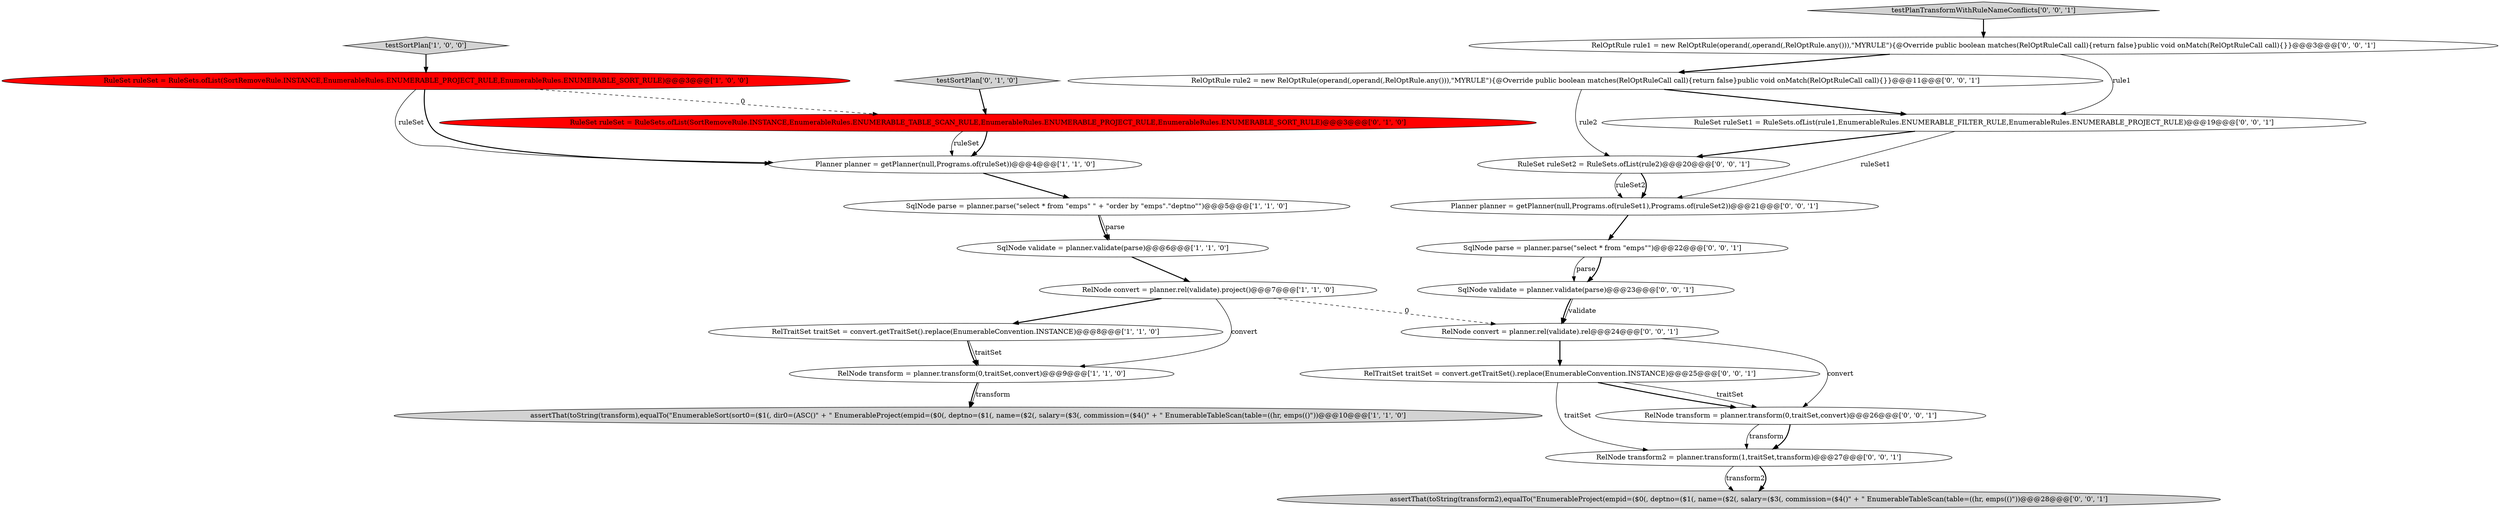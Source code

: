 digraph {
1 [style = filled, label = "RelNode transform = planner.transform(0,traitSet,convert)@@@9@@@['1', '1', '0']", fillcolor = white, shape = ellipse image = "AAA0AAABBB1BBB"];
14 [style = filled, label = "RelTraitSet traitSet = convert.getTraitSet().replace(EnumerableConvention.INSTANCE)@@@25@@@['0', '0', '1']", fillcolor = white, shape = ellipse image = "AAA0AAABBB3BBB"];
16 [style = filled, label = "SqlNode parse = planner.parse(\"select * from \"emps\"\")@@@22@@@['0', '0', '1']", fillcolor = white, shape = ellipse image = "AAA0AAABBB3BBB"];
15 [style = filled, label = "RelNode transform2 = planner.transform(1,traitSet,transform)@@@27@@@['0', '0', '1']", fillcolor = white, shape = ellipse image = "AAA0AAABBB3BBB"];
12 [style = filled, label = "RuleSet ruleSet2 = RuleSets.ofList(rule2)@@@20@@@['0', '0', '1']", fillcolor = white, shape = ellipse image = "AAA0AAABBB3BBB"];
19 [style = filled, label = "RelNode convert = planner.rel(validate).rel@@@24@@@['0', '0', '1']", fillcolor = white, shape = ellipse image = "AAA0AAABBB3BBB"];
7 [style = filled, label = "SqlNode parse = planner.parse(\"select * from \"emps\" \" + \"order by \"emps\".\"deptno\"\")@@@5@@@['1', '1', '0']", fillcolor = white, shape = ellipse image = "AAA0AAABBB1BBB"];
21 [style = filled, label = "RuleSet ruleSet1 = RuleSets.ofList(rule1,EnumerableRules.ENUMERABLE_FILTER_RULE,EnumerableRules.ENUMERABLE_PROJECT_RULE)@@@19@@@['0', '0', '1']", fillcolor = white, shape = ellipse image = "AAA0AAABBB3BBB"];
20 [style = filled, label = "RelNode transform = planner.transform(0,traitSet,convert)@@@26@@@['0', '0', '1']", fillcolor = white, shape = ellipse image = "AAA0AAABBB3BBB"];
9 [style = filled, label = "RuleSet ruleSet = RuleSets.ofList(SortRemoveRule.INSTANCE,EnumerableRules.ENUMERABLE_TABLE_SCAN_RULE,EnumerableRules.ENUMERABLE_PROJECT_RULE,EnumerableRules.ENUMERABLE_SORT_RULE)@@@3@@@['0', '1', '0']", fillcolor = red, shape = ellipse image = "AAA1AAABBB2BBB"];
11 [style = filled, label = "RelOptRule rule1 = new RelOptRule(operand(,operand(,RelOptRule.any())),\"MYRULE\"){@Override public boolean matches(RelOptRuleCall call){return false}public void onMatch(RelOptRuleCall call){}}@@@3@@@['0', '0', '1']", fillcolor = white, shape = ellipse image = "AAA0AAABBB3BBB"];
6 [style = filled, label = "RelTraitSet traitSet = convert.getTraitSet().replace(EnumerableConvention.INSTANCE)@@@8@@@['1', '1', '0']", fillcolor = white, shape = ellipse image = "AAA0AAABBB1BBB"];
23 [style = filled, label = "testPlanTransformWithRuleNameConflicts['0', '0', '1']", fillcolor = lightgray, shape = diamond image = "AAA0AAABBB3BBB"];
4 [style = filled, label = "Planner planner = getPlanner(null,Programs.of(ruleSet))@@@4@@@['1', '1', '0']", fillcolor = white, shape = ellipse image = "AAA0AAABBB1BBB"];
17 [style = filled, label = "assertThat(toString(transform2),equalTo(\"EnumerableProject(empid=($0(, deptno=($1(, name=($2(, salary=($3(, commission=($4()\" + \" EnumerableTableScan(table=((hr, emps(()\"))@@@28@@@['0', '0', '1']", fillcolor = lightgray, shape = ellipse image = "AAA0AAABBB3BBB"];
5 [style = filled, label = "RelNode convert = planner.rel(validate).project()@@@7@@@['1', '1', '0']", fillcolor = white, shape = ellipse image = "AAA0AAABBB1BBB"];
0 [style = filled, label = "assertThat(toString(transform),equalTo(\"EnumerableSort(sort0=($1(, dir0=(ASC()\" + \" EnumerableProject(empid=($0(, deptno=($1(, name=($2(, salary=($3(, commission=($4()\" + \" EnumerableTableScan(table=((hr, emps(()\"))@@@10@@@['1', '1', '0']", fillcolor = lightgray, shape = ellipse image = "AAA0AAABBB1BBB"];
18 [style = filled, label = "SqlNode validate = planner.validate(parse)@@@23@@@['0', '0', '1']", fillcolor = white, shape = ellipse image = "AAA0AAABBB3BBB"];
22 [style = filled, label = "RelOptRule rule2 = new RelOptRule(operand(,operand(,RelOptRule.any())),\"MYRULE\"){@Override public boolean matches(RelOptRuleCall call){return false}public void onMatch(RelOptRuleCall call){}}@@@11@@@['0', '0', '1']", fillcolor = white, shape = ellipse image = "AAA0AAABBB3BBB"];
8 [style = filled, label = "SqlNode validate = planner.validate(parse)@@@6@@@['1', '1', '0']", fillcolor = white, shape = ellipse image = "AAA0AAABBB1BBB"];
2 [style = filled, label = "testSortPlan['1', '0', '0']", fillcolor = lightgray, shape = diamond image = "AAA0AAABBB1BBB"];
13 [style = filled, label = "Planner planner = getPlanner(null,Programs.of(ruleSet1),Programs.of(ruleSet2))@@@21@@@['0', '0', '1']", fillcolor = white, shape = ellipse image = "AAA0AAABBB3BBB"];
3 [style = filled, label = "RuleSet ruleSet = RuleSets.ofList(SortRemoveRule.INSTANCE,EnumerableRules.ENUMERABLE_PROJECT_RULE,EnumerableRules.ENUMERABLE_SORT_RULE)@@@3@@@['1', '0', '0']", fillcolor = red, shape = ellipse image = "AAA1AAABBB1BBB"];
10 [style = filled, label = "testSortPlan['0', '1', '0']", fillcolor = lightgray, shape = diamond image = "AAA0AAABBB2BBB"];
16->18 [style = solid, label="parse"];
16->18 [style = bold, label=""];
6->1 [style = solid, label="traitSet"];
12->13 [style = solid, label="ruleSet2"];
2->3 [style = bold, label=""];
15->17 [style = solid, label="transform2"];
9->4 [style = bold, label=""];
18->19 [style = bold, label=""];
22->21 [style = bold, label=""];
14->20 [style = solid, label="traitSet"];
18->19 [style = solid, label="validate"];
1->0 [style = bold, label=""];
5->1 [style = solid, label="convert"];
7->8 [style = bold, label=""];
21->13 [style = solid, label="ruleSet1"];
3->4 [style = bold, label=""];
13->16 [style = bold, label=""];
4->7 [style = bold, label=""];
21->12 [style = bold, label=""];
14->15 [style = solid, label="traitSet"];
6->1 [style = bold, label=""];
12->13 [style = bold, label=""];
15->17 [style = bold, label=""];
22->12 [style = solid, label="rule2"];
19->14 [style = bold, label=""];
5->6 [style = bold, label=""];
8->5 [style = bold, label=""];
7->8 [style = solid, label="parse"];
3->9 [style = dashed, label="0"];
1->0 [style = solid, label="transform"];
11->22 [style = bold, label=""];
20->15 [style = solid, label="transform"];
10->9 [style = bold, label=""];
11->21 [style = solid, label="rule1"];
23->11 [style = bold, label=""];
20->15 [style = bold, label=""];
5->19 [style = dashed, label="0"];
9->4 [style = solid, label="ruleSet"];
3->4 [style = solid, label="ruleSet"];
14->20 [style = bold, label=""];
19->20 [style = solid, label="convert"];
}
